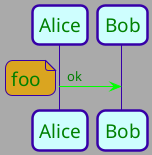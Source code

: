 {
  "sha1": "6ydn58r45yajwxygktx5ya4k5kodc32",
  "insertion": {
    "when": "2024-05-30T20:48:21.078Z",
    "url": "https://forum.plantuml.net/9653/backgroundcolor-of-swimlane-title",
    "user": "plantuml@gmail.com"
  }
}
@startuml

skin debug
skinparam useBetaStyle true

Alice -> Bob : ok
note left : foo

@enduml
